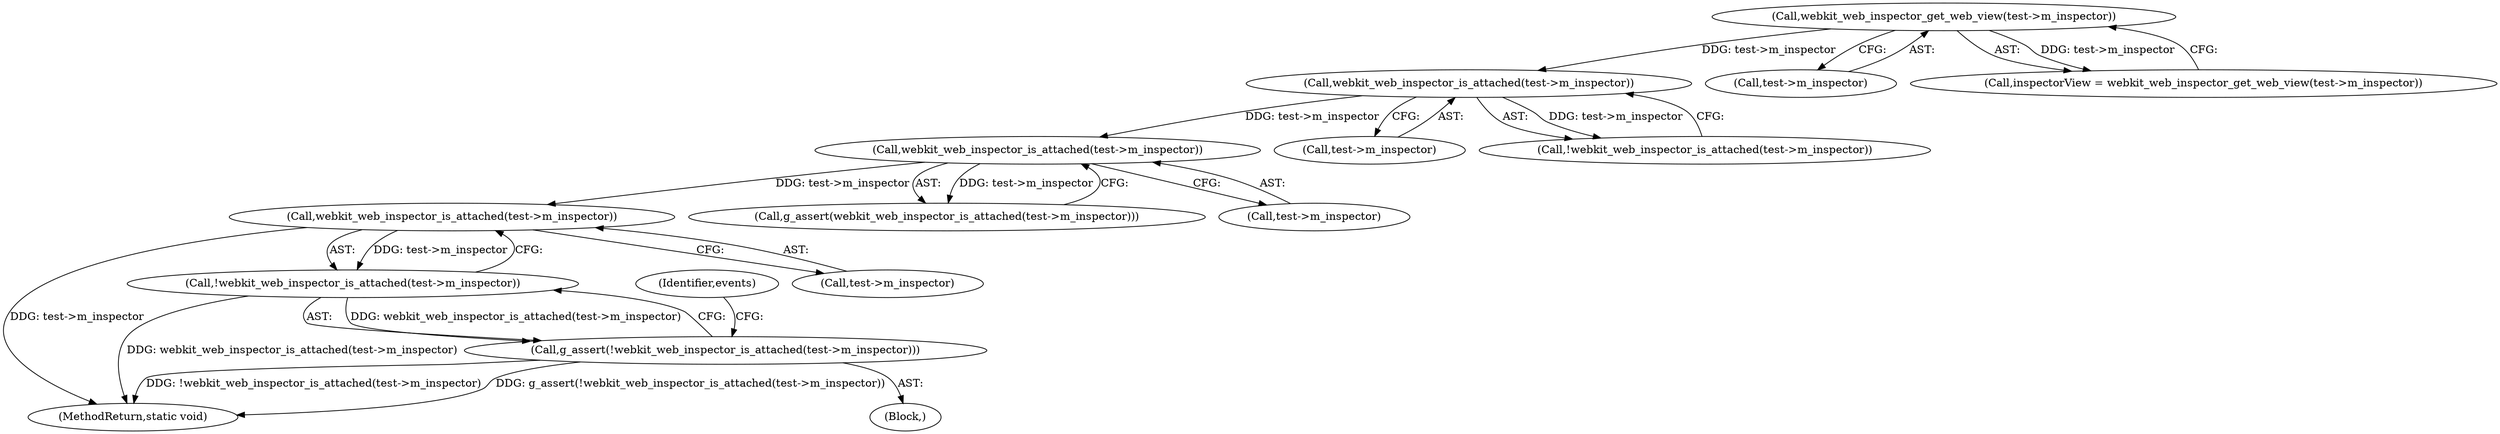 digraph "0_Chrome_3bbc818ed1a7b63b8290bbde9ae975956748cb8a_2@pointer" {
"1000167" [label="(Call,webkit_web_inspector_is_attached(test->m_inspector))"];
"1000154" [label="(Call,webkit_web_inspector_is_attached(test->m_inspector))"];
"1000129" [label="(Call,webkit_web_inspector_is_attached(test->m_inspector))"];
"1000118" [label="(Call,webkit_web_inspector_get_web_view(test->m_inspector))"];
"1000166" [label="(Call,!webkit_web_inspector_is_attached(test->m_inspector))"];
"1000165" [label="(Call,g_assert(!webkit_web_inspector_is_attached(test->m_inspector)))"];
"1000153" [label="(Call,g_assert(webkit_web_inspector_is_attached(test->m_inspector)))"];
"1000167" [label="(Call,webkit_web_inspector_is_attached(test->m_inspector))"];
"1000184" [label="(MethodReturn,static void)"];
"1000130" [label="(Call,test->m_inspector)"];
"1000155" [label="(Call,test->m_inspector)"];
"1000172" [label="(Identifier,events)"];
"1000168" [label="(Call,test->m_inspector)"];
"1000165" [label="(Call,g_assert(!webkit_web_inspector_is_attached(test->m_inspector)))"];
"1000129" [label="(Call,webkit_web_inspector_is_attached(test->m_inspector))"];
"1000154" [label="(Call,webkit_web_inspector_is_attached(test->m_inspector))"];
"1000128" [label="(Call,!webkit_web_inspector_is_attached(test->m_inspector))"];
"1000118" [label="(Call,webkit_web_inspector_get_web_view(test->m_inspector))"];
"1000119" [label="(Call,test->m_inspector)"];
"1000166" [label="(Call,!webkit_web_inspector_is_attached(test->m_inspector))"];
"1000103" [label="(Block,)"];
"1000116" [label="(Call,inspectorView = webkit_web_inspector_get_web_view(test->m_inspector))"];
"1000167" -> "1000166"  [label="AST: "];
"1000167" -> "1000168"  [label="CFG: "];
"1000168" -> "1000167"  [label="AST: "];
"1000166" -> "1000167"  [label="CFG: "];
"1000167" -> "1000184"  [label="DDG: test->m_inspector"];
"1000167" -> "1000166"  [label="DDG: test->m_inspector"];
"1000154" -> "1000167"  [label="DDG: test->m_inspector"];
"1000154" -> "1000153"  [label="AST: "];
"1000154" -> "1000155"  [label="CFG: "];
"1000155" -> "1000154"  [label="AST: "];
"1000153" -> "1000154"  [label="CFG: "];
"1000154" -> "1000153"  [label="DDG: test->m_inspector"];
"1000129" -> "1000154"  [label="DDG: test->m_inspector"];
"1000129" -> "1000128"  [label="AST: "];
"1000129" -> "1000130"  [label="CFG: "];
"1000130" -> "1000129"  [label="AST: "];
"1000128" -> "1000129"  [label="CFG: "];
"1000129" -> "1000128"  [label="DDG: test->m_inspector"];
"1000118" -> "1000129"  [label="DDG: test->m_inspector"];
"1000118" -> "1000116"  [label="AST: "];
"1000118" -> "1000119"  [label="CFG: "];
"1000119" -> "1000118"  [label="AST: "];
"1000116" -> "1000118"  [label="CFG: "];
"1000118" -> "1000116"  [label="DDG: test->m_inspector"];
"1000166" -> "1000165"  [label="AST: "];
"1000165" -> "1000166"  [label="CFG: "];
"1000166" -> "1000184"  [label="DDG: webkit_web_inspector_is_attached(test->m_inspector)"];
"1000166" -> "1000165"  [label="DDG: webkit_web_inspector_is_attached(test->m_inspector)"];
"1000165" -> "1000103"  [label="AST: "];
"1000172" -> "1000165"  [label="CFG: "];
"1000165" -> "1000184"  [label="DDG: !webkit_web_inspector_is_attached(test->m_inspector)"];
"1000165" -> "1000184"  [label="DDG: g_assert(!webkit_web_inspector_is_attached(test->m_inspector))"];
}
